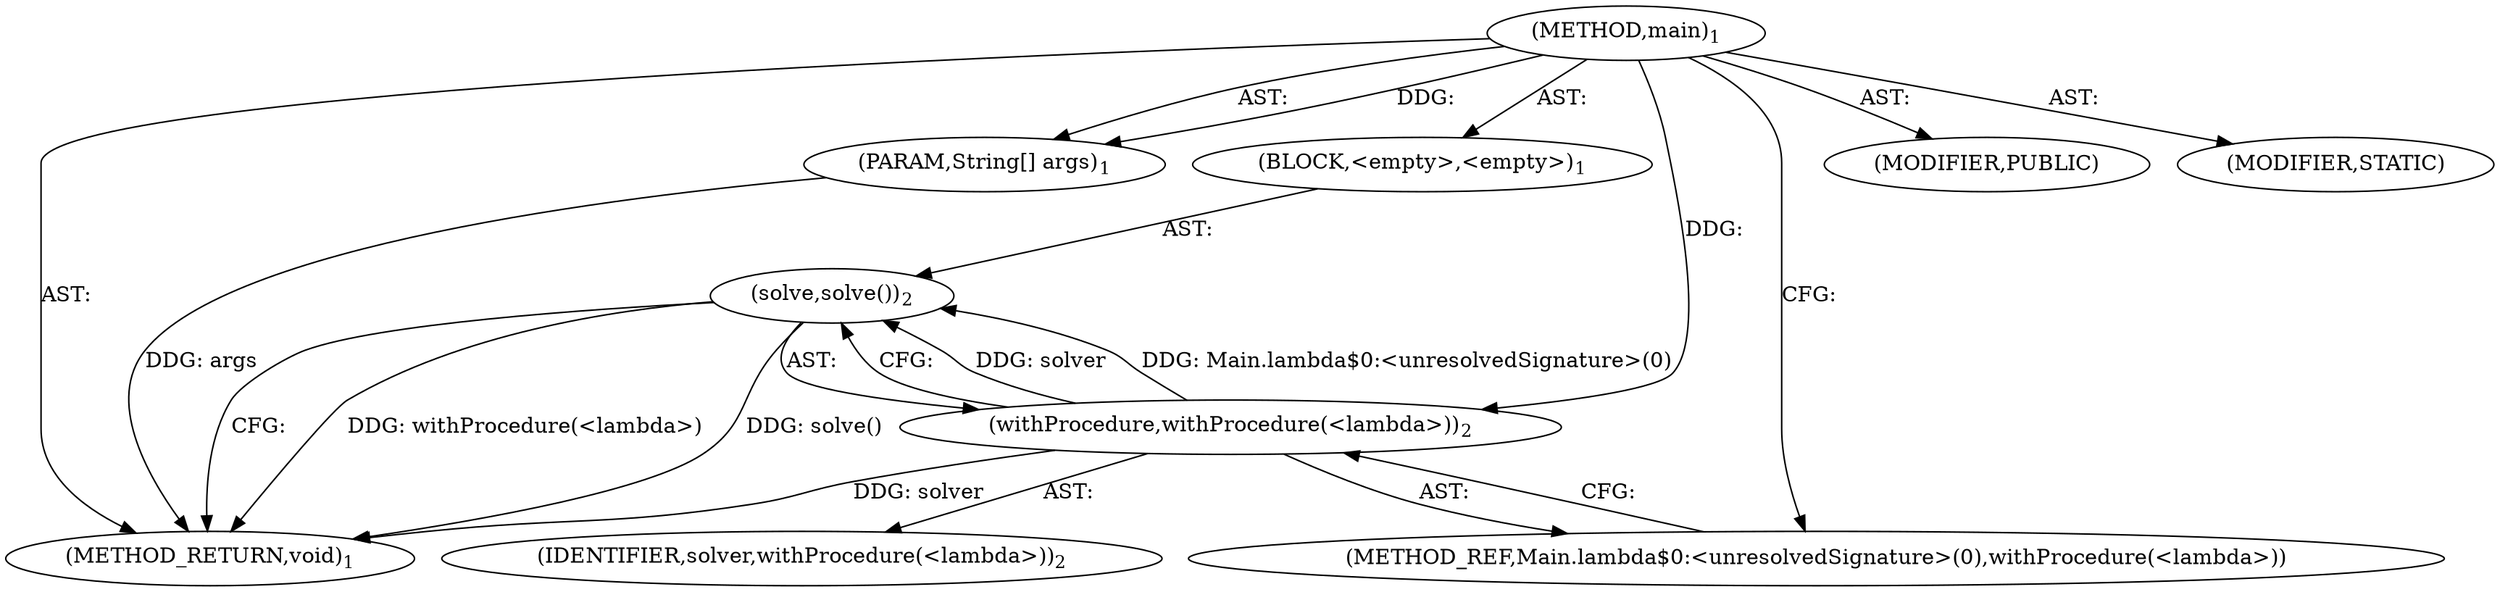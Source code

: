 digraph "main" {  
"24" [label = <(METHOD,main)<SUB>1</SUB>> ]
"8" [label = <(PARAM,String[] args)<SUB>1</SUB>> ]
"25" [label = <(BLOCK,&lt;empty&gt;,&lt;empty&gt;)<SUB>1</SUB>> ]
"26" [label = <(solve,solve())<SUB>2</SUB>> ]
"27" [label = <(withProcedure,withProcedure(&lt;lambda&gt;))<SUB>2</SUB>> ]
"28" [label = <(IDENTIFIER,solver,withProcedure(&lt;lambda&gt;))<SUB>2</SUB>> ]
"9" [label = <(METHOD_REF,Main.lambda$0:&lt;unresolvedSignature&gt;(0),withProcedure(&lt;lambda&gt;))> ]
"29" [label = <(MODIFIER,PUBLIC)> ]
"30" [label = <(MODIFIER,STATIC)> ]
"31" [label = <(METHOD_RETURN,void)<SUB>1</SUB>> ]
  "24" -> "8"  [ label = "AST: "] 
  "24" -> "25"  [ label = "AST: "] 
  "24" -> "29"  [ label = "AST: "] 
  "24" -> "30"  [ label = "AST: "] 
  "24" -> "31"  [ label = "AST: "] 
  "25" -> "26"  [ label = "AST: "] 
  "26" -> "27"  [ label = "AST: "] 
  "27" -> "28"  [ label = "AST: "] 
  "27" -> "9"  [ label = "AST: "] 
  "26" -> "31"  [ label = "CFG: "] 
  "27" -> "26"  [ label = "CFG: "] 
  "9" -> "27"  [ label = "CFG: "] 
  "24" -> "9"  [ label = "CFG: "] 
  "8" -> "31"  [ label = "DDG: args"] 
  "26" -> "31"  [ label = "DDG: withProcedure(&lt;lambda&gt;)"] 
  "26" -> "31"  [ label = "DDG: solve()"] 
  "27" -> "31"  [ label = "DDG: solver"] 
  "24" -> "8"  [ label = "DDG: "] 
  "27" -> "26"  [ label = "DDG: solver"] 
  "27" -> "26"  [ label = "DDG: Main.lambda$0:&lt;unresolvedSignature&gt;(0)"] 
  "24" -> "27"  [ label = "DDG: "] 
}
